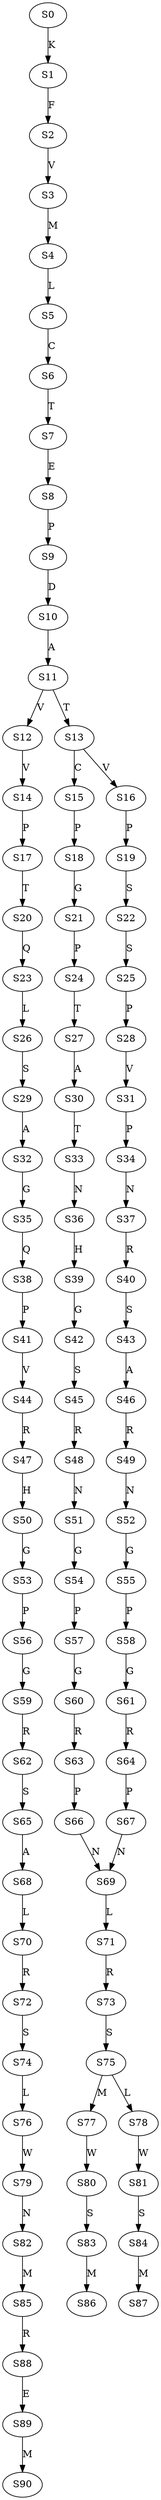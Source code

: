 strict digraph  {
	S0 -> S1 [ label = K ];
	S1 -> S2 [ label = F ];
	S2 -> S3 [ label = V ];
	S3 -> S4 [ label = M ];
	S4 -> S5 [ label = L ];
	S5 -> S6 [ label = C ];
	S6 -> S7 [ label = T ];
	S7 -> S8 [ label = E ];
	S8 -> S9 [ label = P ];
	S9 -> S10 [ label = D ];
	S10 -> S11 [ label = A ];
	S11 -> S12 [ label = V ];
	S11 -> S13 [ label = T ];
	S12 -> S14 [ label = V ];
	S13 -> S15 [ label = C ];
	S13 -> S16 [ label = V ];
	S14 -> S17 [ label = P ];
	S15 -> S18 [ label = P ];
	S16 -> S19 [ label = P ];
	S17 -> S20 [ label = T ];
	S18 -> S21 [ label = G ];
	S19 -> S22 [ label = S ];
	S20 -> S23 [ label = Q ];
	S21 -> S24 [ label = P ];
	S22 -> S25 [ label = S ];
	S23 -> S26 [ label = L ];
	S24 -> S27 [ label = T ];
	S25 -> S28 [ label = P ];
	S26 -> S29 [ label = S ];
	S27 -> S30 [ label = A ];
	S28 -> S31 [ label = V ];
	S29 -> S32 [ label = A ];
	S30 -> S33 [ label = T ];
	S31 -> S34 [ label = P ];
	S32 -> S35 [ label = G ];
	S33 -> S36 [ label = N ];
	S34 -> S37 [ label = N ];
	S35 -> S38 [ label = Q ];
	S36 -> S39 [ label = H ];
	S37 -> S40 [ label = R ];
	S38 -> S41 [ label = P ];
	S39 -> S42 [ label = G ];
	S40 -> S43 [ label = S ];
	S41 -> S44 [ label = V ];
	S42 -> S45 [ label = S ];
	S43 -> S46 [ label = A ];
	S44 -> S47 [ label = R ];
	S45 -> S48 [ label = R ];
	S46 -> S49 [ label = R ];
	S47 -> S50 [ label = H ];
	S48 -> S51 [ label = N ];
	S49 -> S52 [ label = N ];
	S50 -> S53 [ label = G ];
	S51 -> S54 [ label = G ];
	S52 -> S55 [ label = G ];
	S53 -> S56 [ label = P ];
	S54 -> S57 [ label = P ];
	S55 -> S58 [ label = P ];
	S56 -> S59 [ label = G ];
	S57 -> S60 [ label = G ];
	S58 -> S61 [ label = G ];
	S59 -> S62 [ label = R ];
	S60 -> S63 [ label = R ];
	S61 -> S64 [ label = R ];
	S62 -> S65 [ label = S ];
	S63 -> S66 [ label = P ];
	S64 -> S67 [ label = P ];
	S65 -> S68 [ label = A ];
	S66 -> S69 [ label = N ];
	S67 -> S69 [ label = N ];
	S68 -> S70 [ label = L ];
	S69 -> S71 [ label = L ];
	S70 -> S72 [ label = R ];
	S71 -> S73 [ label = R ];
	S72 -> S74 [ label = S ];
	S73 -> S75 [ label = S ];
	S74 -> S76 [ label = L ];
	S75 -> S77 [ label = M ];
	S75 -> S78 [ label = L ];
	S76 -> S79 [ label = W ];
	S77 -> S80 [ label = W ];
	S78 -> S81 [ label = W ];
	S79 -> S82 [ label = N ];
	S80 -> S83 [ label = S ];
	S81 -> S84 [ label = S ];
	S82 -> S85 [ label = M ];
	S83 -> S86 [ label = M ];
	S84 -> S87 [ label = M ];
	S85 -> S88 [ label = R ];
	S88 -> S89 [ label = E ];
	S89 -> S90 [ label = M ];
}
